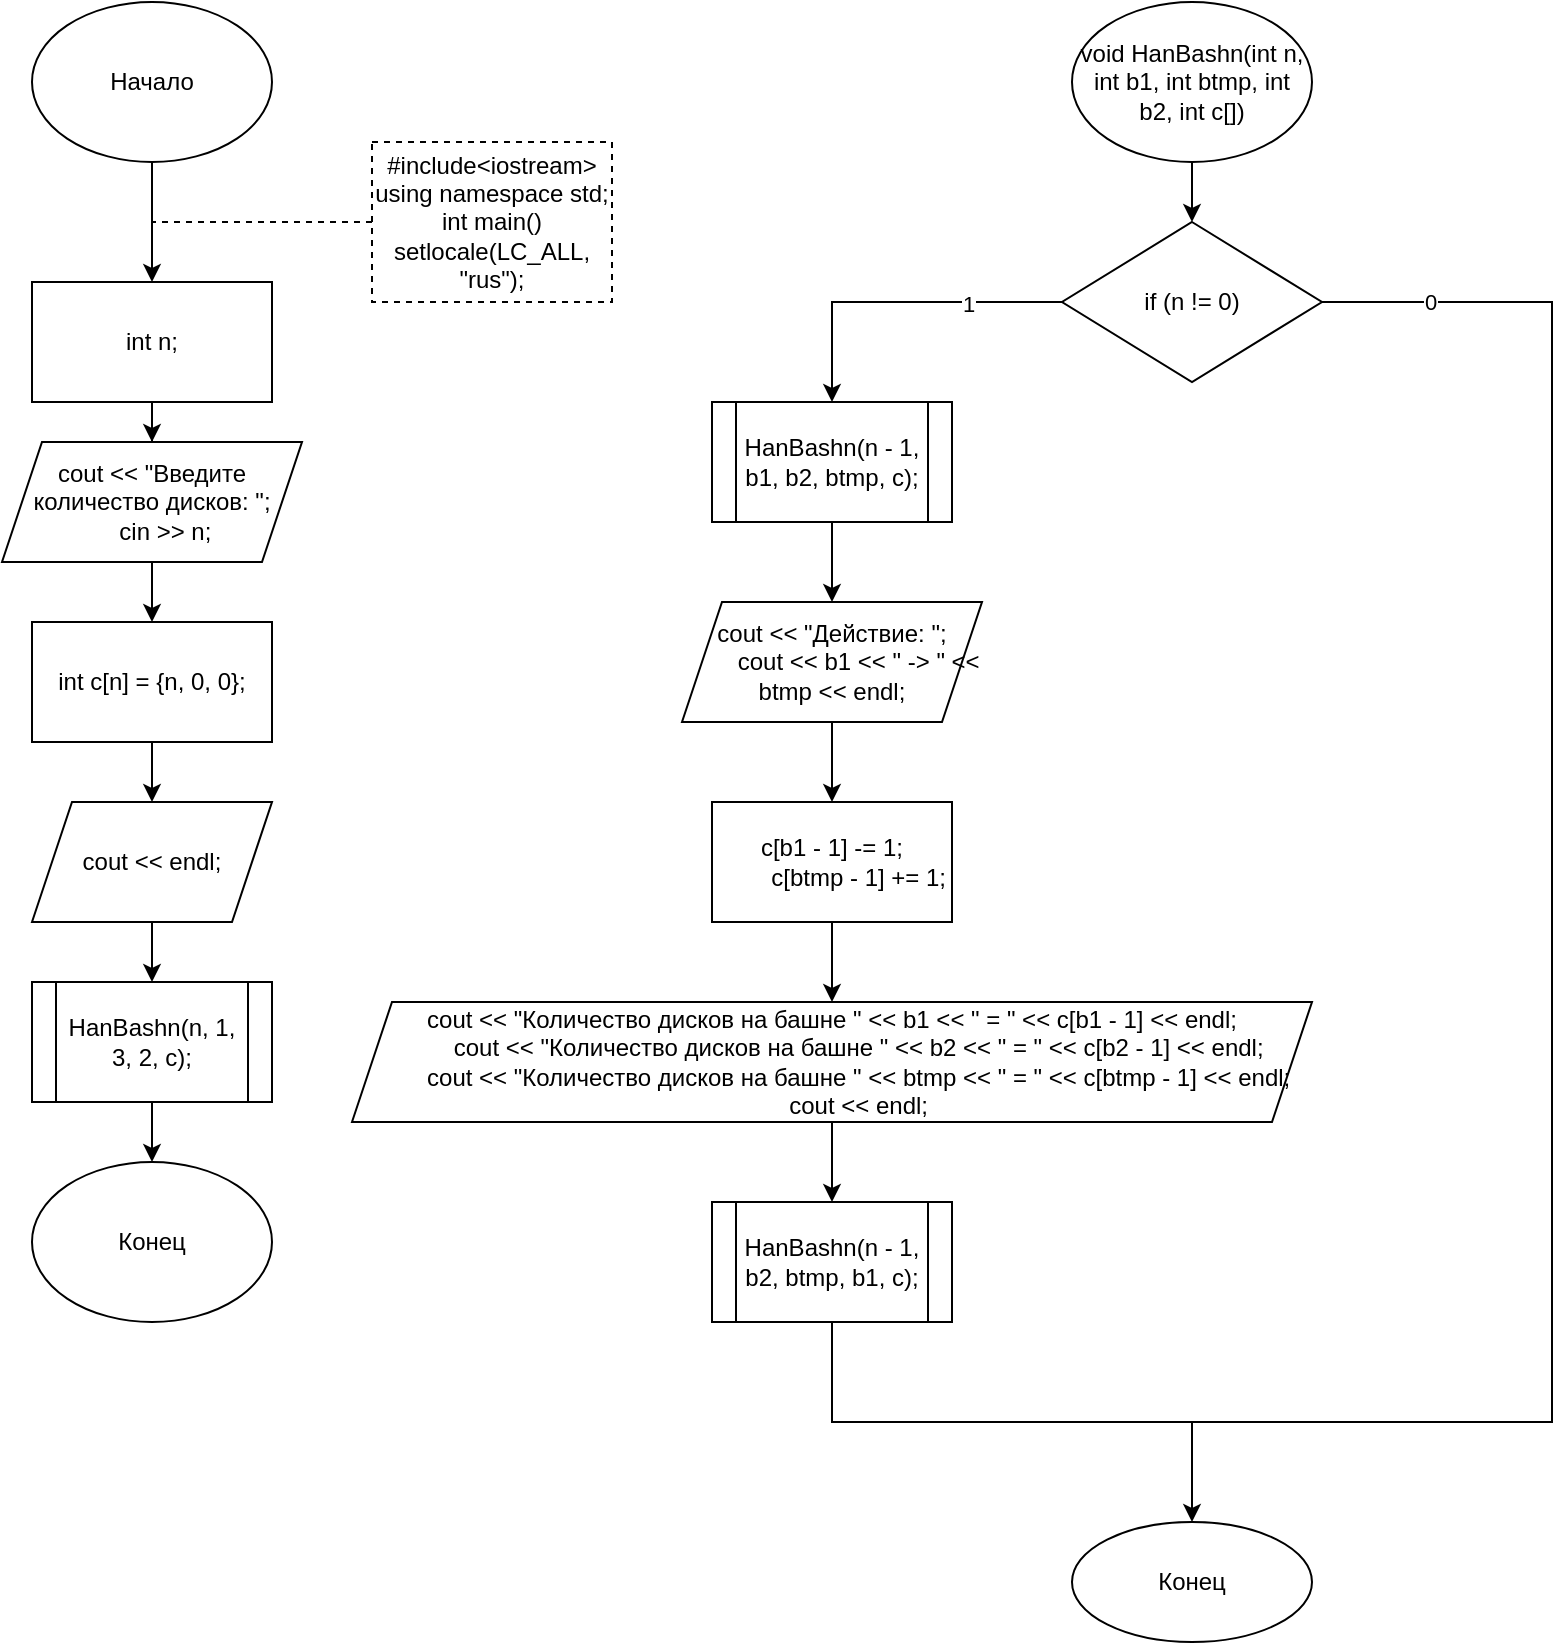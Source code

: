 <mxfile version="15.7.3" type="device"><diagram id="eeiQ0yrvDdSgu5ef9QTB" name="Страница 1"><mxGraphModel dx="1574" dy="1293" grid="1" gridSize="10" guides="1" tooltips="1" connect="1" arrows="1" fold="1" page="1" pageScale="1" pageWidth="690" pageHeight="980" math="0" shadow="0"><root><mxCell id="0"/><mxCell id="1" parent="0"/><mxCell id="NwwHJRWk-dYsmQCS8_DG-1" value="" style="edgeStyle=orthogonalEdgeStyle;rounded=0;orthogonalLoop=1;jettySize=auto;html=1;" edge="1" parent="1" source="NwwHJRWk-dYsmQCS8_DG-2" target="NwwHJRWk-dYsmQCS8_DG-4"><mxGeometry relative="1" as="geometry"/></mxCell><mxCell id="NwwHJRWk-dYsmQCS8_DG-2" value="Начало" style="ellipse;whiteSpace=wrap;html=1;" vertex="1" parent="1"><mxGeometry x="340" y="60" width="120" height="80" as="geometry"/></mxCell><mxCell id="NwwHJRWk-dYsmQCS8_DG-3" value="" style="edgeStyle=orthogonalEdgeStyle;rounded=0;orthogonalLoop=1;jettySize=auto;html=1;" edge="1" parent="1" source="NwwHJRWk-dYsmQCS8_DG-4" target="NwwHJRWk-dYsmQCS8_DG-8"><mxGeometry relative="1" as="geometry"/></mxCell><mxCell id="NwwHJRWk-dYsmQCS8_DG-4" value="int n;" style="rounded=0;whiteSpace=wrap;html=1;" vertex="1" parent="1"><mxGeometry x="340" y="200" width="120" height="60" as="geometry"/></mxCell><mxCell id="NwwHJRWk-dYsmQCS8_DG-5" value="&lt;div&gt;#include&amp;lt;iostream&amp;gt;&lt;/div&gt;&lt;div&gt;using namespace std;&lt;/div&gt;&lt;div&gt;int main() setlocale(LC_ALL, &quot;rus&quot;);&lt;/div&gt;" style="rounded=0;whiteSpace=wrap;html=1;dashed=1;" vertex="1" parent="1"><mxGeometry x="510" y="130" width="120" height="80" as="geometry"/></mxCell><mxCell id="NwwHJRWk-dYsmQCS8_DG-6" value="" style="endArrow=none;dashed=1;html=1;rounded=0;exitX=0;exitY=0.5;exitDx=0;exitDy=0;" edge="1" parent="1" source="NwwHJRWk-dYsmQCS8_DG-5"><mxGeometry width="50" height="50" relative="1" as="geometry"><mxPoint x="390" y="490" as="sourcePoint"/><mxPoint x="400" y="170" as="targetPoint"/></mxGeometry></mxCell><mxCell id="NwwHJRWk-dYsmQCS8_DG-21" value="" style="edgeStyle=orthogonalEdgeStyle;rounded=0;orthogonalLoop=1;jettySize=auto;html=1;" edge="1" parent="1" source="NwwHJRWk-dYsmQCS8_DG-8" target="NwwHJRWk-dYsmQCS8_DG-20"><mxGeometry relative="1" as="geometry"/></mxCell><mxCell id="NwwHJRWk-dYsmQCS8_DG-8" value="&lt;div&gt;cout &amp;lt;&amp;lt; &quot;Введите количество дисков: &quot;;&lt;/div&gt;&lt;div&gt;&amp;nbsp; &amp;nbsp; cin &amp;gt;&amp;gt; n;&lt;/div&gt;" style="shape=parallelogram;perimeter=parallelogramPerimeter;whiteSpace=wrap;html=1;fixedSize=1;" vertex="1" parent="1"><mxGeometry x="325" y="280" width="150" height="60" as="geometry"/></mxCell><mxCell id="NwwHJRWk-dYsmQCS8_DG-19" value="Конец" style="ellipse;whiteSpace=wrap;html=1;" vertex="1" parent="1"><mxGeometry x="340" y="640" width="120" height="80" as="geometry"/></mxCell><mxCell id="NwwHJRWk-dYsmQCS8_DG-23" value="" style="edgeStyle=orthogonalEdgeStyle;rounded=0;orthogonalLoop=1;jettySize=auto;html=1;" edge="1" parent="1" source="NwwHJRWk-dYsmQCS8_DG-20" target="NwwHJRWk-dYsmQCS8_DG-22"><mxGeometry relative="1" as="geometry"/></mxCell><mxCell id="NwwHJRWk-dYsmQCS8_DG-20" value="int c[n] = {n, 0, 0};" style="whiteSpace=wrap;html=1;" vertex="1" parent="1"><mxGeometry x="340" y="370" width="120" height="60" as="geometry"/></mxCell><mxCell id="NwwHJRWk-dYsmQCS8_DG-25" value="" style="edgeStyle=orthogonalEdgeStyle;rounded=0;orthogonalLoop=1;jettySize=auto;html=1;" edge="1" parent="1" source="NwwHJRWk-dYsmQCS8_DG-22" target="NwwHJRWk-dYsmQCS8_DG-24"><mxGeometry relative="1" as="geometry"/></mxCell><mxCell id="NwwHJRWk-dYsmQCS8_DG-22" value="cout &amp;lt;&amp;lt; endl;" style="shape=parallelogram;perimeter=parallelogramPerimeter;whiteSpace=wrap;html=1;fixedSize=1;" vertex="1" parent="1"><mxGeometry x="340" y="460" width="120" height="60" as="geometry"/></mxCell><mxCell id="NwwHJRWk-dYsmQCS8_DG-26" value="" style="edgeStyle=orthogonalEdgeStyle;rounded=0;orthogonalLoop=1;jettySize=auto;html=1;" edge="1" parent="1" source="NwwHJRWk-dYsmQCS8_DG-24" target="NwwHJRWk-dYsmQCS8_DG-19"><mxGeometry relative="1" as="geometry"/></mxCell><mxCell id="NwwHJRWk-dYsmQCS8_DG-24" value="HanBashn(n, 1, 3, 2, c);" style="shape=process;whiteSpace=wrap;html=1;backgroundOutline=1;" vertex="1" parent="1"><mxGeometry x="340" y="550" width="120" height="60" as="geometry"/></mxCell><mxCell id="NwwHJRWk-dYsmQCS8_DG-29" value="" style="edgeStyle=orthogonalEdgeStyle;rounded=0;orthogonalLoop=1;jettySize=auto;html=1;" edge="1" parent="1" source="NwwHJRWk-dYsmQCS8_DG-27" target="NwwHJRWk-dYsmQCS8_DG-28"><mxGeometry relative="1" as="geometry"/></mxCell><mxCell id="NwwHJRWk-dYsmQCS8_DG-27" value="void HanBashn(int n, int b1, int btmp, int b2, int c[])" style="ellipse;whiteSpace=wrap;html=1;" vertex="1" parent="1"><mxGeometry x="860" y="60" width="120" height="80" as="geometry"/></mxCell><mxCell id="NwwHJRWk-dYsmQCS8_DG-31" value="" style="edgeStyle=orthogonalEdgeStyle;rounded=0;orthogonalLoop=1;jettySize=auto;html=1;" edge="1" parent="1" source="NwwHJRWk-dYsmQCS8_DG-28" target="NwwHJRWk-dYsmQCS8_DG-30"><mxGeometry relative="1" as="geometry"/></mxCell><mxCell id="NwwHJRWk-dYsmQCS8_DG-43" value="1" style="edgeLabel;html=1;align=center;verticalAlign=middle;resizable=0;points=[];" vertex="1" connectable="0" parent="NwwHJRWk-dYsmQCS8_DG-31"><mxGeometry x="-0.424" y="1" relative="1" as="geometry"><mxPoint as="offset"/></mxGeometry></mxCell><mxCell id="NwwHJRWk-dYsmQCS8_DG-28" value="if (n != 0)" style="rhombus;whiteSpace=wrap;html=1;" vertex="1" parent="1"><mxGeometry x="855" y="170" width="130" height="80" as="geometry"/></mxCell><mxCell id="NwwHJRWk-dYsmQCS8_DG-33" value="" style="edgeStyle=orthogonalEdgeStyle;rounded=0;orthogonalLoop=1;jettySize=auto;html=1;" edge="1" parent="1" source="NwwHJRWk-dYsmQCS8_DG-30" target="NwwHJRWk-dYsmQCS8_DG-32"><mxGeometry relative="1" as="geometry"/></mxCell><mxCell id="NwwHJRWk-dYsmQCS8_DG-30" value="HanBashn(n - 1, b1, b2, btmp, c);" style="shape=process;whiteSpace=wrap;html=1;backgroundOutline=1;" vertex="1" parent="1"><mxGeometry x="680" y="260" width="120" height="60" as="geometry"/></mxCell><mxCell id="NwwHJRWk-dYsmQCS8_DG-35" value="" style="edgeStyle=orthogonalEdgeStyle;rounded=0;orthogonalLoop=1;jettySize=auto;html=1;" edge="1" parent="1" source="NwwHJRWk-dYsmQCS8_DG-32" target="NwwHJRWk-dYsmQCS8_DG-34"><mxGeometry relative="1" as="geometry"/></mxCell><mxCell id="NwwHJRWk-dYsmQCS8_DG-32" value="&lt;div&gt;cout &amp;lt;&amp;lt; &quot;Действие: &quot;;&lt;/div&gt;&lt;div&gt;&amp;nbsp; &amp;nbsp; &amp;nbsp; &amp;nbsp; cout &amp;lt;&amp;lt; b1 &amp;lt;&amp;lt; &quot; -&amp;gt; &quot; &amp;lt;&amp;lt; btmp &amp;lt;&amp;lt; endl;&lt;/div&gt;" style="shape=parallelogram;perimeter=parallelogramPerimeter;whiteSpace=wrap;html=1;fixedSize=1;" vertex="1" parent="1"><mxGeometry x="665" y="360" width="150" height="60" as="geometry"/></mxCell><mxCell id="NwwHJRWk-dYsmQCS8_DG-37" value="" style="edgeStyle=orthogonalEdgeStyle;rounded=0;orthogonalLoop=1;jettySize=auto;html=1;" edge="1" parent="1" source="NwwHJRWk-dYsmQCS8_DG-34" target="NwwHJRWk-dYsmQCS8_DG-36"><mxGeometry relative="1" as="geometry"/></mxCell><mxCell id="NwwHJRWk-dYsmQCS8_DG-34" value="&lt;div&gt;c[b1 - 1] -= 1;&lt;/div&gt;&lt;div&gt;&amp;nbsp; &amp;nbsp; &amp;nbsp; &amp;nbsp; c[btmp - 1] += 1;&lt;/div&gt;" style="whiteSpace=wrap;html=1;" vertex="1" parent="1"><mxGeometry x="680" y="460" width="120" height="60" as="geometry"/></mxCell><mxCell id="NwwHJRWk-dYsmQCS8_DG-39" value="" style="edgeStyle=orthogonalEdgeStyle;rounded=0;orthogonalLoop=1;jettySize=auto;html=1;" edge="1" parent="1" source="NwwHJRWk-dYsmQCS8_DG-36" target="NwwHJRWk-dYsmQCS8_DG-38"><mxGeometry relative="1" as="geometry"/></mxCell><mxCell id="NwwHJRWk-dYsmQCS8_DG-36" value="&lt;div&gt;cout &amp;lt;&amp;lt; &quot;Количество дисков на башне &quot; &amp;lt;&amp;lt; b1 &amp;lt;&amp;lt; &quot; = &quot; &amp;lt;&amp;lt; c[b1 - 1] &amp;lt;&amp;lt; endl;&lt;/div&gt;&lt;div&gt;&amp;nbsp; &amp;nbsp; &amp;nbsp; &amp;nbsp; cout &amp;lt;&amp;lt; &quot;Количество дисков на башне &quot; &amp;lt;&amp;lt; b2 &amp;lt;&amp;lt; &quot; = &quot; &amp;lt;&amp;lt; c[b2 - 1] &amp;lt;&amp;lt; endl;&lt;/div&gt;&lt;div&gt;&amp;nbsp; &amp;nbsp; &amp;nbsp; &amp;nbsp; cout &amp;lt;&amp;lt; &quot;Количество дисков на башне &quot; &amp;lt;&amp;lt; btmp &amp;lt;&amp;lt; &quot; = &quot; &amp;lt;&amp;lt; c[btmp - 1] &amp;lt;&amp;lt; endl;&lt;/div&gt;&lt;div&gt;&amp;nbsp; &amp;nbsp; &amp;nbsp; &amp;nbsp; cout &amp;lt;&amp;lt; endl;&lt;/div&gt;" style="shape=parallelogram;perimeter=parallelogramPerimeter;whiteSpace=wrap;html=1;fixedSize=1;" vertex="1" parent="1"><mxGeometry x="500" y="560" width="480" height="60" as="geometry"/></mxCell><mxCell id="NwwHJRWk-dYsmQCS8_DG-41" value="" style="edgeStyle=orthogonalEdgeStyle;rounded=0;orthogonalLoop=1;jettySize=auto;html=1;exitX=0.5;exitY=1;exitDx=0;exitDy=0;" edge="1" parent="1" source="NwwHJRWk-dYsmQCS8_DG-38" target="NwwHJRWk-dYsmQCS8_DG-40"><mxGeometry relative="1" as="geometry"/></mxCell><mxCell id="NwwHJRWk-dYsmQCS8_DG-38" value="HanBashn(n - 1, b2, btmp, b1, c);" style="shape=process;whiteSpace=wrap;html=1;backgroundOutline=1;" vertex="1" parent="1"><mxGeometry x="680" y="660" width="120" height="60" as="geometry"/></mxCell><mxCell id="NwwHJRWk-dYsmQCS8_DG-40" value="Конец" style="ellipse;whiteSpace=wrap;html=1;" vertex="1" parent="1"><mxGeometry x="860" y="820" width="120" height="60" as="geometry"/></mxCell><mxCell id="NwwHJRWk-dYsmQCS8_DG-42" value="" style="endArrow=none;html=1;rounded=0;entryX=1;entryY=0.5;entryDx=0;entryDy=0;" edge="1" parent="1" target="NwwHJRWk-dYsmQCS8_DG-28"><mxGeometry width="50" height="50" relative="1" as="geometry"><mxPoint x="920" y="770" as="sourcePoint"/><mxPoint x="1070" y="630" as="targetPoint"/><Array as="points"><mxPoint x="1100" y="770"/><mxPoint x="1100" y="210"/></Array></mxGeometry></mxCell><mxCell id="NwwHJRWk-dYsmQCS8_DG-44" value="0" style="edgeLabel;html=1;align=center;verticalAlign=middle;resizable=0;points=[];" vertex="1" connectable="0" parent="NwwHJRWk-dYsmQCS8_DG-42"><mxGeometry x="0.874" relative="1" as="geometry"><mxPoint as="offset"/></mxGeometry></mxCell></root></mxGraphModel></diagram></mxfile>